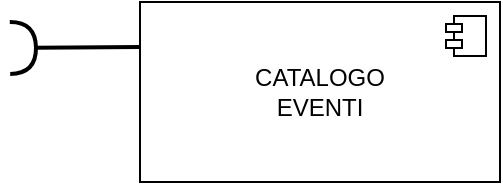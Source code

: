 <mxfile version="24.9.1">
  <diagram name="Pagina-1" id="p-xkgEhgGC0kH57rnZ7m">
    <mxGraphModel dx="840" dy="524" grid="1" gridSize="10" guides="1" tooltips="1" connect="1" arrows="1" fold="1" page="1" pageScale="1" pageWidth="827" pageHeight="1169" math="0" shadow="0">
      <root>
        <mxCell id="0" />
        <mxCell id="1" parent="0" />
        <object label="&lt;div&gt;CATALOGO&lt;/div&gt;&lt;div&gt;EVENTI&lt;/div&gt;" id="mgpYxrOViz1iER3tD-be-1">
          <mxCell style="html=1;dropTarget=0;whiteSpace=wrap;direction=west;" vertex="1" parent="1">
            <mxGeometry x="180" y="110" width="180" height="90" as="geometry" />
          </mxCell>
        </object>
        <mxCell id="mgpYxrOViz1iER3tD-be-2" value="" style="shape=module;jettyWidth=8;jettyHeight=4;" vertex="1" parent="mgpYxrOViz1iER3tD-be-1">
          <mxGeometry x="1" width="20" height="20" relative="1" as="geometry">
            <mxPoint x="-27" y="7" as="offset" />
          </mxGeometry>
        </mxCell>
        <mxCell id="mgpYxrOViz1iER3tD-be-4" value="" style="rounded=0;orthogonalLoop=1;jettySize=auto;html=1;endArrow=halfCircle;endFill=0;endSize=10;strokeWidth=2;sketch=0;fontSize=12;curved=1;exitX=1;exitY=0.75;exitDx=0;exitDy=0;targetPerimeterSpacing=0;startSize=10;" edge="1" parent="1" source="mgpYxrOViz1iER3tD-be-1">
          <mxGeometry relative="1" as="geometry">
            <mxPoint x="135" y="125" as="sourcePoint" />
            <mxPoint x="115" y="133" as="targetPoint" />
          </mxGeometry>
        </mxCell>
        <mxCell id="mgpYxrOViz1iER3tD-be-5" value="" style="ellipse;whiteSpace=wrap;html=1;align=center;aspect=fixed;fillColor=none;strokeColor=none;resizable=0;perimeter=centerPerimeter;rotatable=0;allowArrows=0;points=[];outlineConnect=1;" vertex="1" parent="1">
          <mxGeometry x="110" y="120" width="10" height="10" as="geometry" />
        </mxCell>
      </root>
    </mxGraphModel>
  </diagram>
</mxfile>
